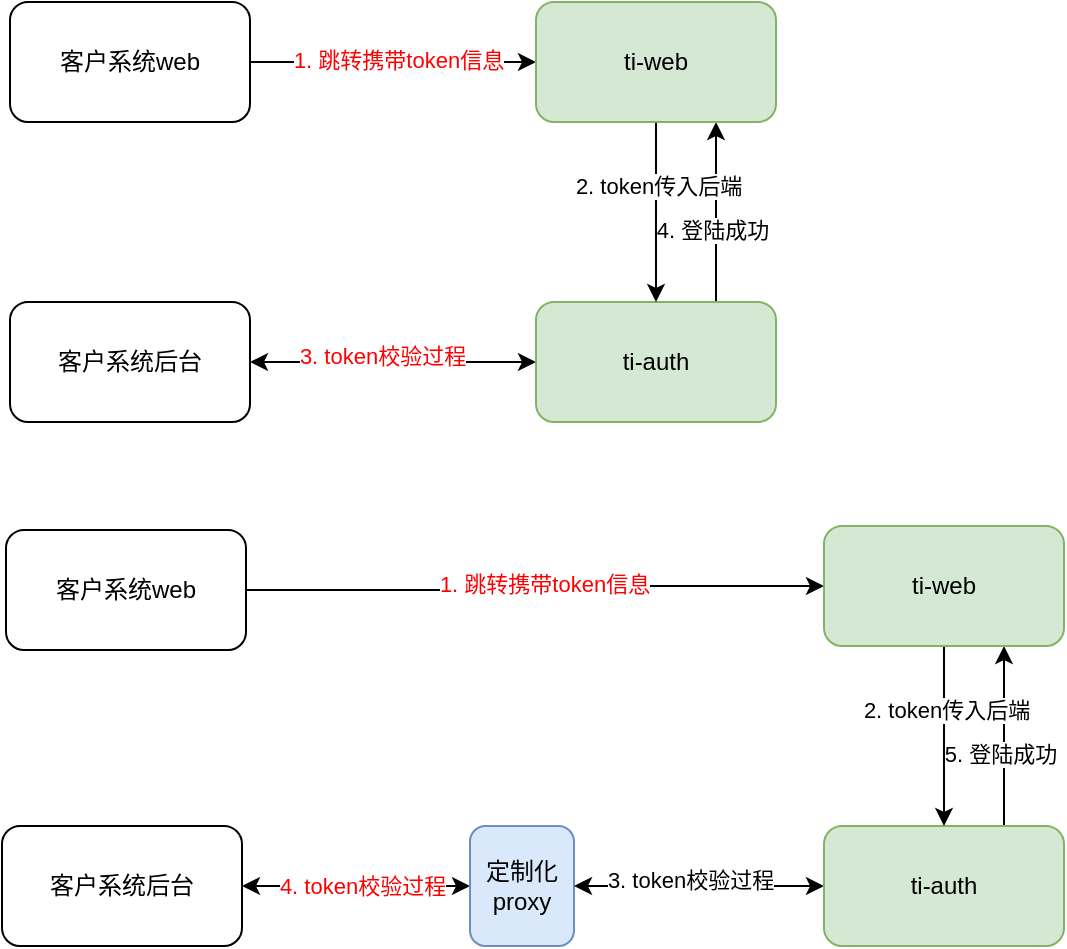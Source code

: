 <mxfile version="14.7.0" type="github">
  <diagram id="YmtFJk84zcoor4C9bl3p" name="Page-1">
    <mxGraphModel dx="970" dy="594" grid="0" gridSize="10" guides="1" tooltips="1" connect="1" arrows="1" fold="1" page="1" pageScale="1" pageWidth="827" pageHeight="1169" math="0" shadow="0">
      <root>
        <mxCell id="0" />
        <mxCell id="1" parent="0" />
        <mxCell id="VzdiT-V1vsHG-L7rN4JF-1" value="客户系统后台" style="rounded=1;whiteSpace=wrap;html=1;" vertex="1" parent="1">
          <mxGeometry x="141" y="447" width="120" height="60" as="geometry" />
        </mxCell>
        <mxCell id="VzdiT-V1vsHG-L7rN4JF-7" style="edgeStyle=orthogonalEdgeStyle;rounded=0;orthogonalLoop=1;jettySize=auto;html=1;exitX=0;exitY=0.5;exitDx=0;exitDy=0;startArrow=classic;startFill=1;" edge="1" parent="1" source="VzdiT-V1vsHG-L7rN4JF-2" target="VzdiT-V1vsHG-L7rN4JF-1">
          <mxGeometry relative="1" as="geometry" />
        </mxCell>
        <mxCell id="VzdiT-V1vsHG-L7rN4JF-10" value="3. token校验过程" style="edgeLabel;html=1;align=center;verticalAlign=middle;resizable=0;points=[];fontColor=#FF0000;" vertex="1" connectable="0" parent="VzdiT-V1vsHG-L7rN4JF-7">
          <mxGeometry x="0.077" y="-3" relative="1" as="geometry">
            <mxPoint as="offset" />
          </mxGeometry>
        </mxCell>
        <mxCell id="VzdiT-V1vsHG-L7rN4JF-13" style="edgeStyle=orthogonalEdgeStyle;rounded=0;orthogonalLoop=1;jettySize=auto;html=1;exitX=0.75;exitY=0;exitDx=0;exitDy=0;entryX=0.75;entryY=1;entryDx=0;entryDy=0;startArrow=none;startFill=0;" edge="1" parent="1" source="VzdiT-V1vsHG-L7rN4JF-2" target="VzdiT-V1vsHG-L7rN4JF-4">
          <mxGeometry relative="1" as="geometry" />
        </mxCell>
        <mxCell id="VzdiT-V1vsHG-L7rN4JF-14" value="4. 登陆成功" style="edgeLabel;html=1;align=center;verticalAlign=middle;resizable=0;points=[];" vertex="1" connectable="0" parent="VzdiT-V1vsHG-L7rN4JF-13">
          <mxGeometry x="-0.2" y="2" relative="1" as="geometry">
            <mxPoint as="offset" />
          </mxGeometry>
        </mxCell>
        <mxCell id="VzdiT-V1vsHG-L7rN4JF-2" value="ti-auth" style="rounded=1;whiteSpace=wrap;html=1;fillColor=#d5e8d4;strokeColor=#82b366;" vertex="1" parent="1">
          <mxGeometry x="404" y="447" width="120" height="60" as="geometry" />
        </mxCell>
        <mxCell id="VzdiT-V1vsHG-L7rN4JF-5" style="edgeStyle=orthogonalEdgeStyle;rounded=0;orthogonalLoop=1;jettySize=auto;html=1;exitX=1;exitY=0.5;exitDx=0;exitDy=0;entryX=0;entryY=0.5;entryDx=0;entryDy=0;" edge="1" parent="1" source="VzdiT-V1vsHG-L7rN4JF-3" target="VzdiT-V1vsHG-L7rN4JF-4">
          <mxGeometry relative="1" as="geometry" />
        </mxCell>
        <mxCell id="VzdiT-V1vsHG-L7rN4JF-8" value="1. 跳转携带token信息" style="edgeLabel;html=1;align=center;verticalAlign=middle;resizable=0;points=[];fontColor=#FF0000;" vertex="1" connectable="0" parent="VzdiT-V1vsHG-L7rN4JF-5">
          <mxGeometry x="0.036" y="1" relative="1" as="geometry">
            <mxPoint as="offset" />
          </mxGeometry>
        </mxCell>
        <mxCell id="VzdiT-V1vsHG-L7rN4JF-3" value="客户系统web" style="rounded=1;whiteSpace=wrap;html=1;" vertex="1" parent="1">
          <mxGeometry x="141" y="297" width="120" height="60" as="geometry" />
        </mxCell>
        <mxCell id="VzdiT-V1vsHG-L7rN4JF-6" style="edgeStyle=orthogonalEdgeStyle;rounded=0;orthogonalLoop=1;jettySize=auto;html=1;exitX=0.5;exitY=1;exitDx=0;exitDy=0;entryX=0.5;entryY=0;entryDx=0;entryDy=0;" edge="1" parent="1" source="VzdiT-V1vsHG-L7rN4JF-4" target="VzdiT-V1vsHG-L7rN4JF-2">
          <mxGeometry relative="1" as="geometry" />
        </mxCell>
        <mxCell id="VzdiT-V1vsHG-L7rN4JF-9" value="2. token传入后端" style="edgeLabel;html=1;align=center;verticalAlign=middle;resizable=0;points=[];" vertex="1" connectable="0" parent="VzdiT-V1vsHG-L7rN4JF-6">
          <mxGeometry x="-0.289" y="1" relative="1" as="geometry">
            <mxPoint as="offset" />
          </mxGeometry>
        </mxCell>
        <mxCell id="VzdiT-V1vsHG-L7rN4JF-4" value="ti-web" style="rounded=1;whiteSpace=wrap;html=1;fillColor=#d5e8d4;strokeColor=#82b366;" vertex="1" parent="1">
          <mxGeometry x="404" y="297" width="120" height="60" as="geometry" />
        </mxCell>
        <mxCell id="VzdiT-V1vsHG-L7rN4JF-31" style="edgeStyle=orthogonalEdgeStyle;rounded=0;orthogonalLoop=1;jettySize=auto;html=1;exitX=0;exitY=0.5;exitDx=0;exitDy=0;entryX=1;entryY=0.5;entryDx=0;entryDy=0;fontColor=#FF0000;startArrow=classic;startFill=1;" edge="1" parent="1" source="VzdiT-V1vsHG-L7rN4JF-17" target="VzdiT-V1vsHG-L7rN4JF-30">
          <mxGeometry relative="1" as="geometry" />
        </mxCell>
        <mxCell id="VzdiT-V1vsHG-L7rN4JF-33" value="4. token校验过程" style="edgeLabel;html=1;align=center;verticalAlign=middle;resizable=0;points=[];fontColor=#FF0000;" vertex="1" connectable="0" parent="VzdiT-V1vsHG-L7rN4JF-31">
          <mxGeometry x="-0.043" relative="1" as="geometry">
            <mxPoint as="offset" />
          </mxGeometry>
        </mxCell>
        <mxCell id="VzdiT-V1vsHG-L7rN4JF-17" value="定制化proxy" style="rounded=1;whiteSpace=wrap;html=1;fillColor=#dae8fc;strokeColor=#6c8ebf;" vertex="1" parent="1">
          <mxGeometry x="371" y="709" width="52" height="60" as="geometry" />
        </mxCell>
        <mxCell id="VzdiT-V1vsHG-L7rN4JF-18" style="edgeStyle=orthogonalEdgeStyle;rounded=0;orthogonalLoop=1;jettySize=auto;html=1;exitX=0;exitY=0.5;exitDx=0;exitDy=0;startArrow=classic;startFill=1;" edge="1" parent="1" source="VzdiT-V1vsHG-L7rN4JF-22" target="VzdiT-V1vsHG-L7rN4JF-17">
          <mxGeometry relative="1" as="geometry" />
        </mxCell>
        <mxCell id="VzdiT-V1vsHG-L7rN4JF-19" value="3. token校验过程" style="edgeLabel;html=1;align=center;verticalAlign=middle;resizable=0;points=[];" vertex="1" connectable="0" parent="VzdiT-V1vsHG-L7rN4JF-18">
          <mxGeometry x="0.077" y="-3" relative="1" as="geometry">
            <mxPoint as="offset" />
          </mxGeometry>
        </mxCell>
        <mxCell id="VzdiT-V1vsHG-L7rN4JF-20" style="edgeStyle=orthogonalEdgeStyle;rounded=0;orthogonalLoop=1;jettySize=auto;html=1;exitX=0.75;exitY=0;exitDx=0;exitDy=0;entryX=0.75;entryY=1;entryDx=0;entryDy=0;startArrow=none;startFill=0;" edge="1" parent="1" source="VzdiT-V1vsHG-L7rN4JF-22" target="VzdiT-V1vsHG-L7rN4JF-28">
          <mxGeometry relative="1" as="geometry" />
        </mxCell>
        <mxCell id="VzdiT-V1vsHG-L7rN4JF-21" value="5. 登陆成功" style="edgeLabel;html=1;align=center;verticalAlign=middle;resizable=0;points=[];" vertex="1" connectable="0" parent="VzdiT-V1vsHG-L7rN4JF-20">
          <mxGeometry x="-0.2" y="2" relative="1" as="geometry">
            <mxPoint as="offset" />
          </mxGeometry>
        </mxCell>
        <mxCell id="VzdiT-V1vsHG-L7rN4JF-22" value="ti-auth" style="rounded=1;whiteSpace=wrap;html=1;fillColor=#d5e8d4;strokeColor=#82b366;" vertex="1" parent="1">
          <mxGeometry x="548" y="709" width="120" height="60" as="geometry" />
        </mxCell>
        <mxCell id="VzdiT-V1vsHG-L7rN4JF-23" style="edgeStyle=orthogonalEdgeStyle;rounded=0;orthogonalLoop=1;jettySize=auto;html=1;exitX=1;exitY=0.5;exitDx=0;exitDy=0;entryX=0;entryY=0.5;entryDx=0;entryDy=0;" edge="1" parent="1" source="VzdiT-V1vsHG-L7rN4JF-25" target="VzdiT-V1vsHG-L7rN4JF-28">
          <mxGeometry relative="1" as="geometry" />
        </mxCell>
        <mxCell id="VzdiT-V1vsHG-L7rN4JF-24" value="1. 跳转携带token信息" style="edgeLabel;html=1;align=center;verticalAlign=middle;resizable=0;points=[];fontColor=#FF0000;" vertex="1" connectable="0" parent="VzdiT-V1vsHG-L7rN4JF-23">
          <mxGeometry x="0.036" y="1" relative="1" as="geometry">
            <mxPoint as="offset" />
          </mxGeometry>
        </mxCell>
        <mxCell id="VzdiT-V1vsHG-L7rN4JF-25" value="客户系统web" style="rounded=1;whiteSpace=wrap;html=1;" vertex="1" parent="1">
          <mxGeometry x="139" y="561" width="120" height="60" as="geometry" />
        </mxCell>
        <mxCell id="VzdiT-V1vsHG-L7rN4JF-26" style="edgeStyle=orthogonalEdgeStyle;rounded=0;orthogonalLoop=1;jettySize=auto;html=1;exitX=0.5;exitY=1;exitDx=0;exitDy=0;entryX=0.5;entryY=0;entryDx=0;entryDy=0;" edge="1" parent="1" source="VzdiT-V1vsHG-L7rN4JF-28" target="VzdiT-V1vsHG-L7rN4JF-22">
          <mxGeometry relative="1" as="geometry" />
        </mxCell>
        <mxCell id="VzdiT-V1vsHG-L7rN4JF-27" value="2. token传入后端" style="edgeLabel;html=1;align=center;verticalAlign=middle;resizable=0;points=[];" vertex="1" connectable="0" parent="VzdiT-V1vsHG-L7rN4JF-26">
          <mxGeometry x="-0.289" y="1" relative="1" as="geometry">
            <mxPoint as="offset" />
          </mxGeometry>
        </mxCell>
        <mxCell id="VzdiT-V1vsHG-L7rN4JF-28" value="ti-web" style="rounded=1;whiteSpace=wrap;html=1;fillColor=#d5e8d4;strokeColor=#82b366;" vertex="1" parent="1">
          <mxGeometry x="548" y="559" width="120" height="60" as="geometry" />
        </mxCell>
        <mxCell id="VzdiT-V1vsHG-L7rN4JF-30" value="客户系统后台" style="rounded=1;whiteSpace=wrap;html=1;" vertex="1" parent="1">
          <mxGeometry x="137" y="709" width="120" height="60" as="geometry" />
        </mxCell>
      </root>
    </mxGraphModel>
  </diagram>
</mxfile>
